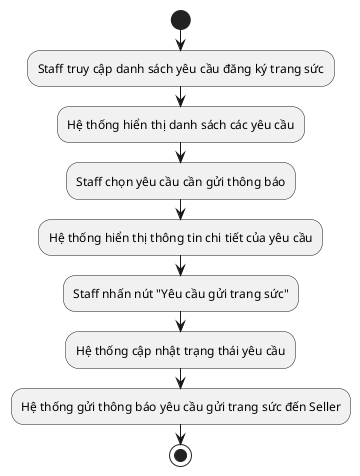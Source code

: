 @startuml   
start
:Staff truy cập danh sách yêu cầu đăng ký trang sức;
:Hệ thống hiển thị danh sách các yêu cầu;
:Staff chọn yêu cầu cần gửi thông báo;
:Hệ thống hiển thị thông tin chi tiết của yêu cầu;
:Staff nhấn nút "Yêu cầu gửi trang sức";
:Hệ thống cập nhật trạng thái yêu cầu;
:Hệ thống gửi thông báo yêu cầu gửi trang sức đến Seller;
stop
@enduml